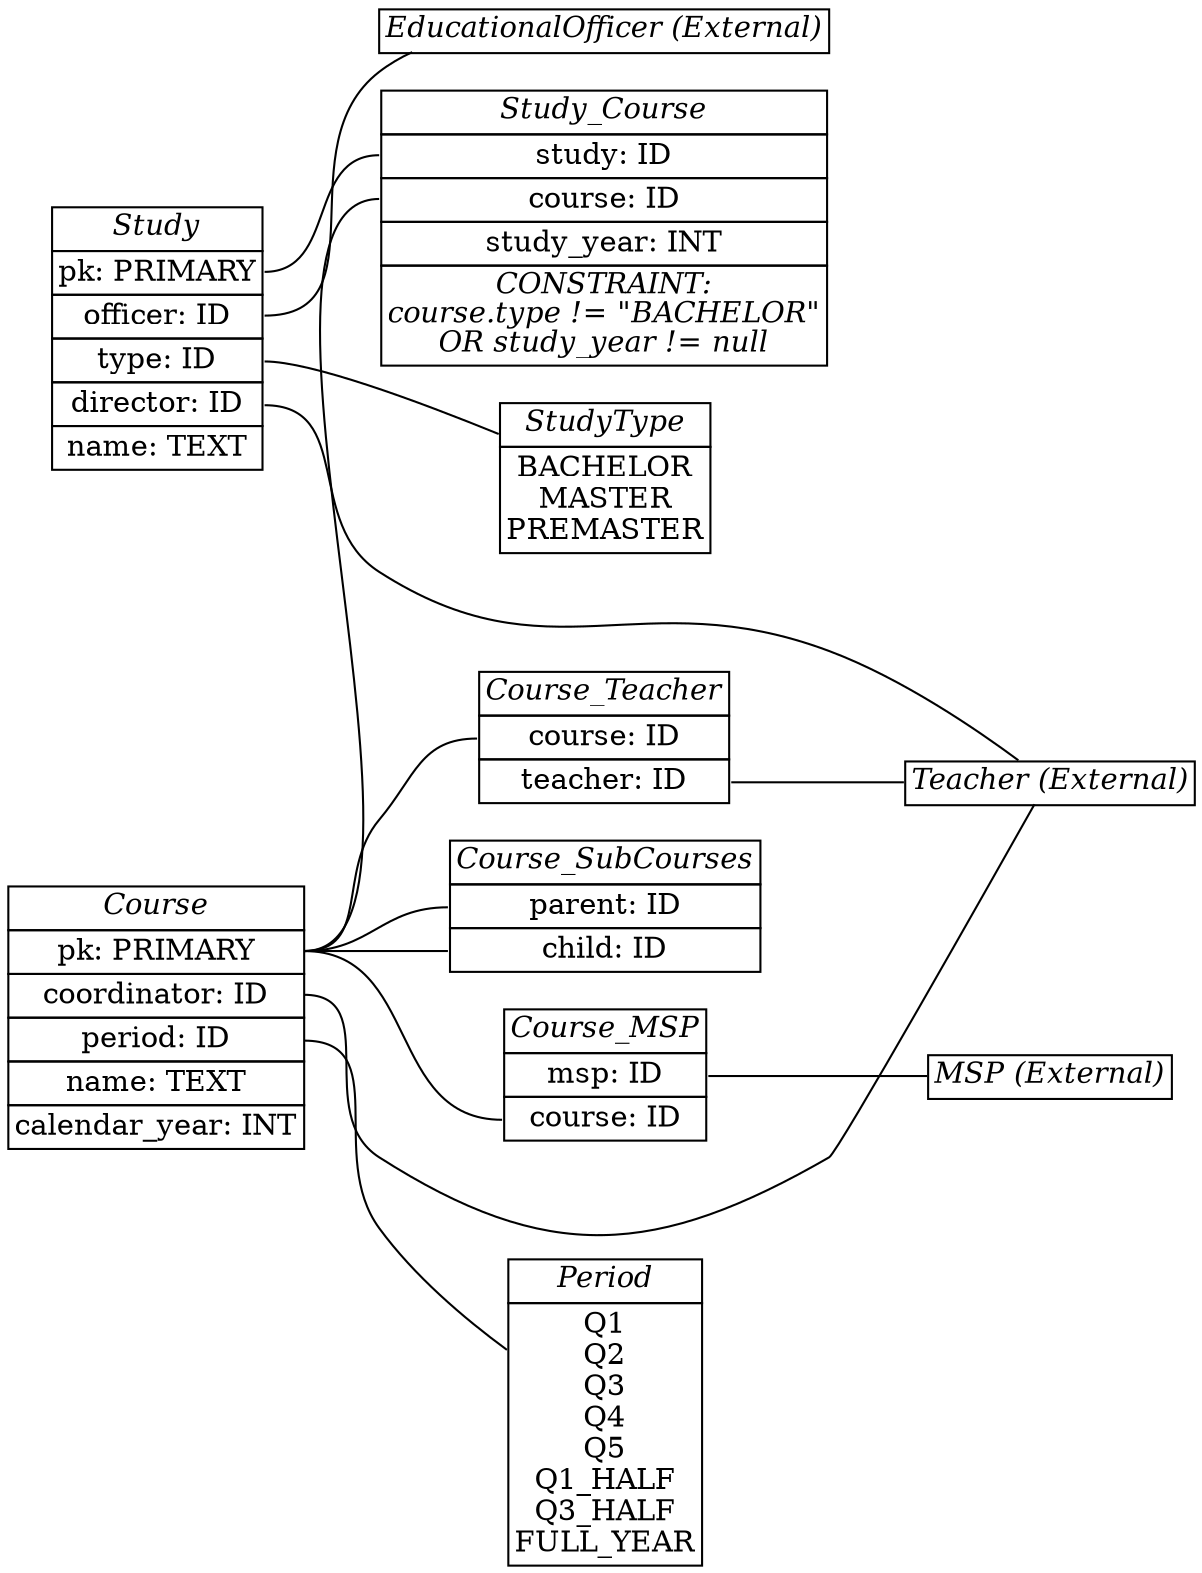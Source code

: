 // vim: ts=4:sts=4:sw=4:expandtab

graph COURSE_TREE_MODEL {
    rankdir=LR;

    Study [label=<
<table border="0" cellborder="1" cellspacing="0">
    <tr><td><i>Study</i></td></tr>
    <tr><td port="pk">pk: PRIMARY</td></tr>
    <tr><td port="officer">officer: ID</td></tr>
    <tr><td port="type">type: ID</td></tr>
    <tr><td port="director">director: ID</td></tr>
    <tr><td>name: TEXT</td></tr>
</table>
>, shape=plain]

    StudyType [label=<
<table border="0" cellborder="1" cellspacing="0">
    <tr><td><i>StudyType</i></td></tr>
    <tr><td>BACHELOR<br/>
MASTER<br/>
PREMASTER</td></tr>
</table>
>, shape=plain]

    Course [label=<
<table border="0" cellborder="1" cellspacing="0">
    <tr><td><i>Course</i></td></tr>
    <tr><td port="pk">pk: PRIMARY</td></tr>
    <tr><td port="coordinator">coordinator: ID</td></tr>
    <tr><td port="period">period: ID</td></tr>
    <tr><td>name: TEXT</td></tr>
    <tr><td>calendar_year: INT</td></tr>
</table>
>, shape=plain]

    Period [label=<
<table border="0" cellborder="1" cellspacing="0">
    <tr><td><i>Period</i></td></tr>
    <tr><td>Q1<br/>
Q2<br/>
Q3<br/>
Q4<br/>
Q5<br/>
Q1_HALF<br/>
Q3_HALF<br/>
FULL_YEAR</td></tr>
</table>
>, shape=plain]

    Course_SubCourses [label=<
<table border="0" cellborder="1" cellspacing="0">
    <tr><td><i>Course_SubCourses</i></td></tr>
    <tr><td port="parent">parent: ID</td></tr>
    <tr><td port="child">child: ID</td></tr>
</table>
>, shape=plain]

    Study_Course [label=<
<table border="0" cellborder="1" cellspacing="0">
    <tr><td><i>Study_Course</i></td></tr>
    <tr><td port="study">study: ID</td></tr>
    <tr><td port="course">course: ID</td></tr>
    <tr><td>study_year: INT</td></tr>
    <tr><td><i>CONSTRAINT:<br/>course.type != "BACHELOR"<br/>OR study_year != null</i></td></tr>
</table>
>, shape=plain]

    MSP [label=<
<table border="0" cellborder="1" cellspacing="0">
    <tr><td><i>MSP (External)</i></td></tr>
</table>
>, shape=plain]

    Course_MSP [label=<
<table border="0" cellborder="1" cellspacing="0">
    <tr><td><i>Course_MSP</i></td></tr>
    <tr><td port="msp">msp: ID</td></tr>
    <tr><td port="course">course: ID</td></tr>
</table>
>, shape=plain]

    Course_Teacher [label=<
<table border="0" cellborder="1" cellspacing="0">
    <tr><td><i>Course_Teacher</i></td></tr>
    <tr><td port="course">course: ID</td></tr>
    <tr><td port="teacher">teacher: ID</td></tr>
</table>
>, shape=plain]

    Teacher [label=<
<table border="0" cellborder="1" cellspacing="0">
    <tr><td><i>Teacher (External)</i></td></tr>
</table>
>, shape=plain]

    EducationalOfficer [label=<
<table border="0" cellborder="1" cellspacing="0">
    <tr><td><i>EducationalOfficer (External)</i></td></tr>
</table>
>, shape=plain]

    Study:type -- StudyType
    Study:director -- Teacher
    Study:pk -- Study_Course:study
    Course:pk -- Study_Course:course
    Course:pk -- Course_SubCourses:parent
    Course:pk -- Course_SubCourses:child
    Course:pk -- Course_MSP:course
    Course_MSP:msp -- MSP
    Course:pk -- Course_Teacher:course
    Course_Teacher:teacher -- Teacher
    Course:coordinator -- Teacher
    Course:period -- Period
    Study:officer -- EducationalOfficer
}
